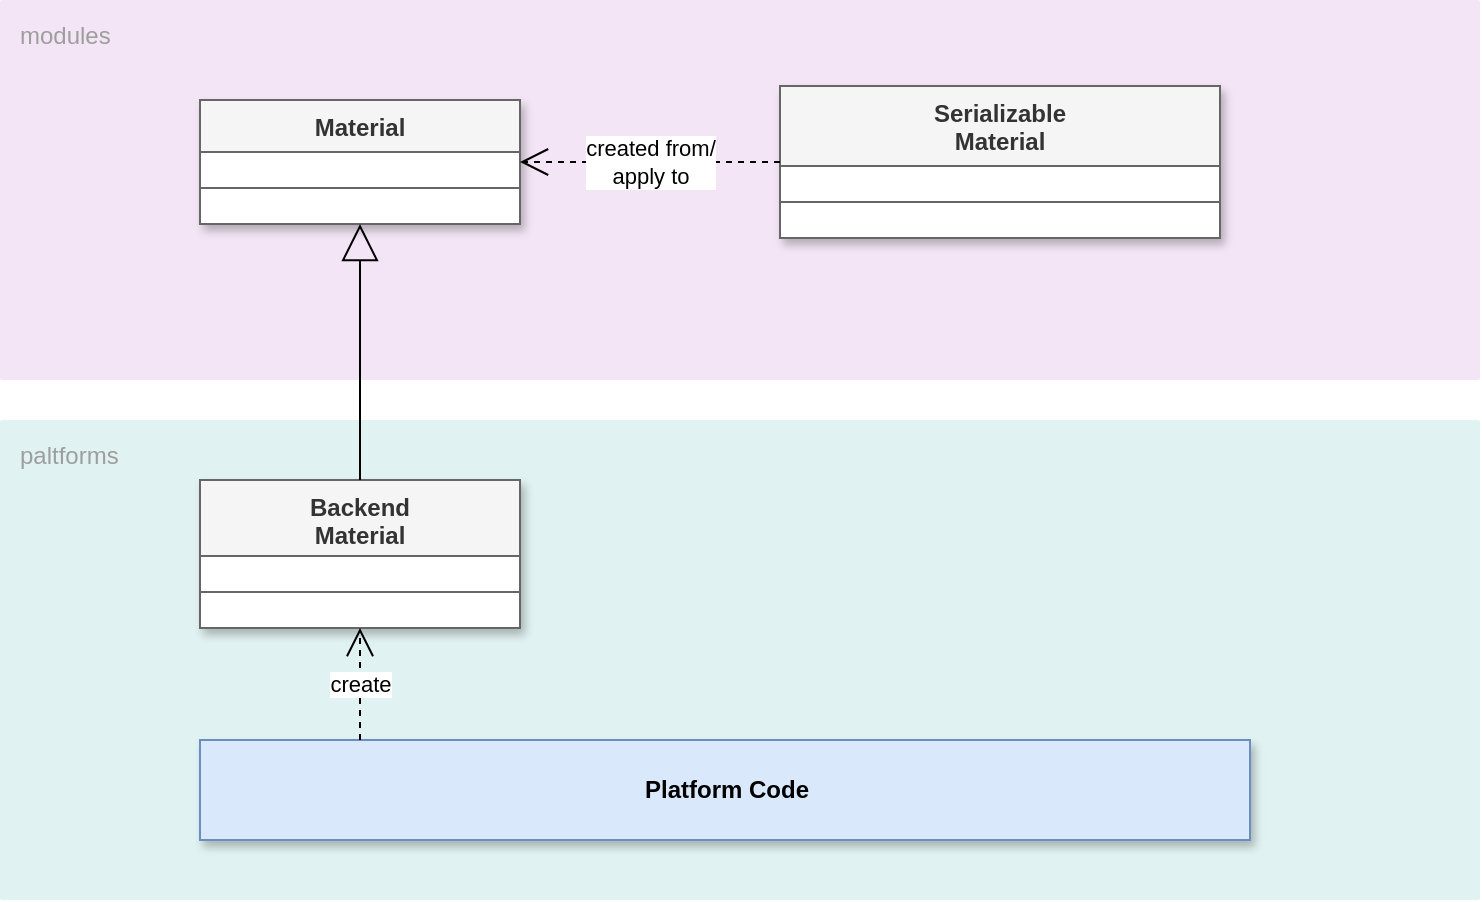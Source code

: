 <mxfile version="21.1.2" type="device">
  <diagram name="ページ1" id="PfpE3tNuS8KW1DZLqHgc">
    <mxGraphModel dx="2093" dy="1032" grid="1" gridSize="10" guides="1" tooltips="1" connect="1" arrows="1" fold="1" page="1" pageScale="1" pageWidth="3300" pageHeight="4681" math="0" shadow="0">
      <root>
        <mxCell id="0" />
        <mxCell id="1" parent="0" />
        <mxCell id="5uWyLS2bk3VKtky47Vt--5" value="paltforms" style="sketch=0;points=[[0,0,0],[0.25,0,0],[0.5,0,0],[0.75,0,0],[1,0,0],[1,0.25,0],[1,0.5,0],[1,0.75,0],[1,1,0],[0.75,1,0],[0.5,1,0],[0.25,1,0],[0,1,0],[0,0.75,0],[0,0.5,0],[0,0.25,0]];rounded=1;absoluteArcSize=1;arcSize=2;html=1;strokeColor=none;gradientColor=none;shadow=0;dashed=0;fontSize=12;fontColor=#9E9E9E;align=left;verticalAlign=top;spacing=10;spacingTop=-4;whiteSpace=wrap;fillColor=#E0F2F1;" vertex="1" parent="1">
          <mxGeometry x="80" y="290" width="740" height="240" as="geometry" />
        </mxCell>
        <mxCell id="5uWyLS2bk3VKtky47Vt--6" value="modules" style="sketch=0;points=[[0,0,0],[0.25,0,0],[0.5,0,0],[0.75,0,0],[1,0,0],[1,0.25,0],[1,0.5,0],[1,0.75,0],[1,1,0],[0.75,1,0],[0.5,1,0],[0.25,1,0],[0,1,0],[0,0.75,0],[0,0.5,0],[0,0.25,0]];rounded=1;absoluteArcSize=1;arcSize=2;html=1;strokeColor=none;gradientColor=none;shadow=0;dashed=0;fontSize=12;fontColor=#9E9E9E;align=left;verticalAlign=top;spacing=10;spacingTop=-4;whiteSpace=wrap;fillColor=#F3E5F5;" vertex="1" parent="1">
          <mxGeometry x="80" y="80" width="740" height="190" as="geometry" />
        </mxCell>
        <mxCell id="5uWyLS2bk3VKtky47Vt--7" value="Serializable&#xa;Material" style="swimlane;fontStyle=1;align=center;verticalAlign=top;childLayout=stackLayout;horizontal=1;startSize=40;horizontalStack=0;resizeParent=1;resizeParentMax=0;resizeLast=0;collapsible=1;marginBottom=0;fillColor=#f5f5f5;fontColor=#333333;strokeColor=#666666;shadow=1;swimlaneFillColor=default;" vertex="1" parent="1">
          <mxGeometry x="470" y="123" width="220" height="76" as="geometry" />
        </mxCell>
        <mxCell id="5uWyLS2bk3VKtky47Vt--34" value="" style="text;strokeColor=none;fillColor=none;align=left;verticalAlign=middle;spacingTop=-1;spacingLeft=4;spacingRight=4;rotatable=0;labelPosition=right;points=[];portConstraint=eastwest;" vertex="1" parent="5uWyLS2bk3VKtky47Vt--7">
          <mxGeometry y="40" width="220" height="14" as="geometry" />
        </mxCell>
        <mxCell id="5uWyLS2bk3VKtky47Vt--9" value="" style="line;strokeWidth=1;fillColor=none;align=left;verticalAlign=middle;spacingTop=-1;spacingLeft=3;spacingRight=3;rotatable=0;labelPosition=right;points=[];portConstraint=eastwest;strokeColor=inherit;" vertex="1" parent="5uWyLS2bk3VKtky47Vt--7">
          <mxGeometry y="54" width="220" height="8" as="geometry" />
        </mxCell>
        <mxCell id="5uWyLS2bk3VKtky47Vt--35" value="" style="text;strokeColor=none;fillColor=none;align=left;verticalAlign=middle;spacingTop=-1;spacingLeft=4;spacingRight=4;rotatable=0;labelPosition=right;points=[];portConstraint=eastwest;" vertex="1" parent="5uWyLS2bk3VKtky47Vt--7">
          <mxGeometry y="62" width="220" height="14" as="geometry" />
        </mxCell>
        <mxCell id="5uWyLS2bk3VKtky47Vt--1" value="Material" style="swimlane;fontStyle=1;align=center;verticalAlign=top;childLayout=stackLayout;horizontal=1;startSize=26;horizontalStack=0;resizeParent=1;resizeParentMax=0;resizeLast=0;collapsible=1;marginBottom=0;fillColor=#f5f5f5;fontColor=#333333;strokeColor=#666666;shadow=1;swimlaneFillColor=default;" vertex="1" parent="1">
          <mxGeometry x="180" y="130" width="160" height="62" as="geometry" />
        </mxCell>
        <mxCell id="5uWyLS2bk3VKtky47Vt--28" value="" style="text;strokeColor=none;fillColor=none;align=left;verticalAlign=middle;spacingTop=-1;spacingLeft=4;spacingRight=4;rotatable=0;labelPosition=right;points=[];portConstraint=eastwest;" vertex="1" parent="5uWyLS2bk3VKtky47Vt--1">
          <mxGeometry y="26" width="160" height="14" as="geometry" />
        </mxCell>
        <mxCell id="5uWyLS2bk3VKtky47Vt--3" value="" style="line;strokeWidth=1;fillColor=none;align=left;verticalAlign=middle;spacingTop=-1;spacingLeft=3;spacingRight=3;rotatable=0;labelPosition=right;points=[];portConstraint=eastwest;strokeColor=inherit;" vertex="1" parent="5uWyLS2bk3VKtky47Vt--1">
          <mxGeometry y="40" width="160" height="8" as="geometry" />
        </mxCell>
        <mxCell id="5uWyLS2bk3VKtky47Vt--33" value="" style="text;strokeColor=none;fillColor=none;align=left;verticalAlign=middle;spacingTop=-1;spacingLeft=4;spacingRight=4;rotatable=0;labelPosition=right;points=[];portConstraint=eastwest;" vertex="1" parent="5uWyLS2bk3VKtky47Vt--1">
          <mxGeometry y="48" width="160" height="14" as="geometry" />
        </mxCell>
        <mxCell id="5uWyLS2bk3VKtky47Vt--12" value="Backend&#xa;Material" style="swimlane;fontStyle=1;align=center;verticalAlign=top;childLayout=stackLayout;horizontal=1;startSize=38;horizontalStack=0;resizeParent=1;resizeParentMax=0;resizeLast=0;collapsible=1;marginBottom=0;fillColor=#f5f5f5;fontColor=#333333;strokeColor=#666666;shadow=1;swimlaneFillColor=default;" vertex="1" parent="1">
          <mxGeometry x="180" y="320" width="160" height="74" as="geometry" />
        </mxCell>
        <mxCell id="5uWyLS2bk3VKtky47Vt--36" value="" style="text;strokeColor=none;fillColor=none;align=left;verticalAlign=middle;spacingTop=-1;spacingLeft=4;spacingRight=4;rotatable=0;labelPosition=right;points=[];portConstraint=eastwest;" vertex="1" parent="5uWyLS2bk3VKtky47Vt--12">
          <mxGeometry y="38" width="160" height="14" as="geometry" />
        </mxCell>
        <mxCell id="5uWyLS2bk3VKtky47Vt--14" value="" style="line;strokeWidth=1;fillColor=none;align=left;verticalAlign=middle;spacingTop=-1;spacingLeft=3;spacingRight=3;rotatable=0;labelPosition=right;points=[];portConstraint=eastwest;strokeColor=inherit;" vertex="1" parent="5uWyLS2bk3VKtky47Vt--12">
          <mxGeometry y="52" width="160" height="8" as="geometry" />
        </mxCell>
        <mxCell id="5uWyLS2bk3VKtky47Vt--38" value="" style="text;strokeColor=none;fillColor=none;align=left;verticalAlign=middle;spacingTop=-1;spacingLeft=4;spacingRight=4;rotatable=0;labelPosition=right;points=[];portConstraint=eastwest;" vertex="1" parent="5uWyLS2bk3VKtky47Vt--12">
          <mxGeometry y="60" width="160" height="14" as="geometry" />
        </mxCell>
        <mxCell id="5uWyLS2bk3VKtky47Vt--23" value="" style="endArrow=block;endSize=16;endFill=0;html=1;rounded=0;" edge="1" parent="1" source="5uWyLS2bk3VKtky47Vt--12" target="5uWyLS2bk3VKtky47Vt--1">
          <mxGeometry width="160" relative="1" as="geometry">
            <mxPoint x="390" y="560" as="sourcePoint" />
            <mxPoint x="550" y="560" as="targetPoint" />
          </mxGeometry>
        </mxCell>
        <mxCell id="5uWyLS2bk3VKtky47Vt--24" value="created from/&lt;br&gt;apply to" style="endArrow=open;endSize=12;dashed=1;html=1;rounded=0;" edge="1" parent="1" source="5uWyLS2bk3VKtky47Vt--7" target="5uWyLS2bk3VKtky47Vt--1">
          <mxGeometry width="160" relative="1" as="geometry">
            <mxPoint x="390" y="560" as="sourcePoint" />
            <mxPoint x="550" y="560" as="targetPoint" />
          </mxGeometry>
        </mxCell>
        <mxCell id="5uWyLS2bk3VKtky47Vt--26" value="Platform Code" style="html=1;fillColor=#dae8fc;strokeColor=#6c8ebf;fontStyle=1;shadow=1;" vertex="1" parent="1">
          <mxGeometry x="180" y="450" width="525" height="50" as="geometry" />
        </mxCell>
        <mxCell id="5uWyLS2bk3VKtky47Vt--27" value="create" style="endArrow=open;endSize=12;dashed=1;html=1;rounded=0;edgeStyle=orthogonalEdgeStyle;" edge="1" parent="1" source="5uWyLS2bk3VKtky47Vt--26" target="5uWyLS2bk3VKtky47Vt--12">
          <mxGeometry width="160" relative="1" as="geometry">
            <mxPoint x="390" y="520" as="sourcePoint" />
            <mxPoint x="550" y="520" as="targetPoint" />
            <Array as="points">
              <mxPoint x="260" y="430" />
              <mxPoint x="260" y="430" />
            </Array>
          </mxGeometry>
        </mxCell>
      </root>
    </mxGraphModel>
  </diagram>
</mxfile>
